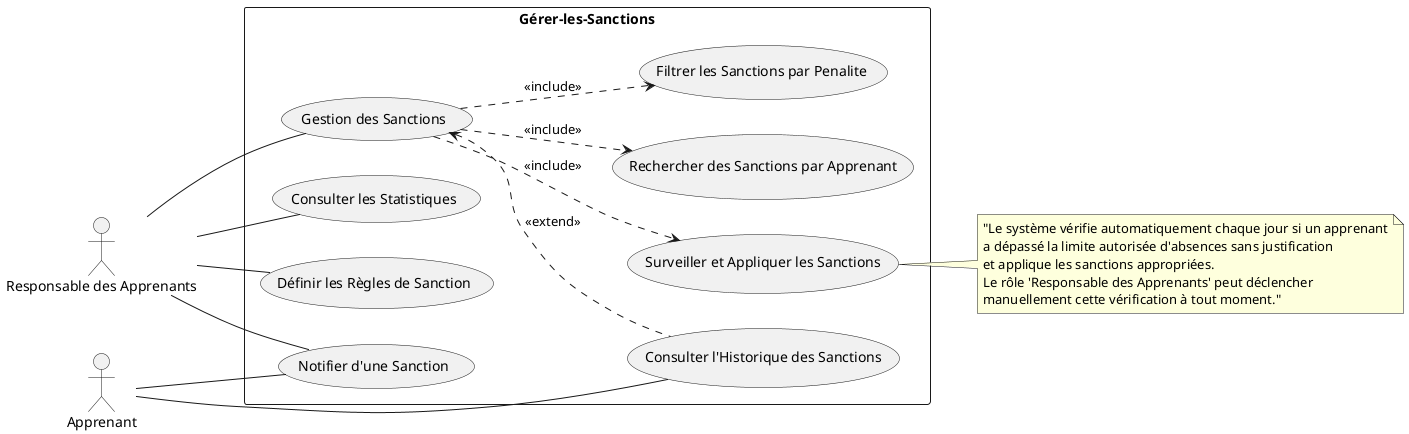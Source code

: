 @startuml
left to right direction
actor "Responsable des Apprenants" as Admin
actor Apprenant

rectangle Gérer-les-Sanctions {
  usecase "Définir les Règles de Sanction" as UC1
  usecase "Surveiller et Appliquer les Sanctions" as UC2
  usecase "Notifier d'une Sanction" as UC3
  usecase "Consulter l'Historique des Sanctions" as UC4
  usecase "Gestion des Sanctions" as UC5
  usecase "Rechercher des Sanctions par Apprenant" as UC6
  usecase "Filtrer les Sanctions par Penalite" as UC7
  usecase "Consulter les Statistiques" as UC8
}

note right of UC2
"Le système vérifie automatiquement chaque jour si un apprenant
a dépassé la limite autorisée d'absences sans justification 
et applique les sanctions appropriées.
Le rôle 'Responsable des Apprenants' peut déclencher 
manuellement cette vérification à tout moment."
end note

Admin -- UC1

Admin -- UC3
Admin -- UC5
Admin -- UC8

Apprenant -- UC3
Apprenant -- UC4
UC5 <.. UC4 : <<extend>>
UC5 ..> UC2 : <<include>>
UC5 ..> UC6 : <<include>>
UC5 ..> UC7 : <<include>>
